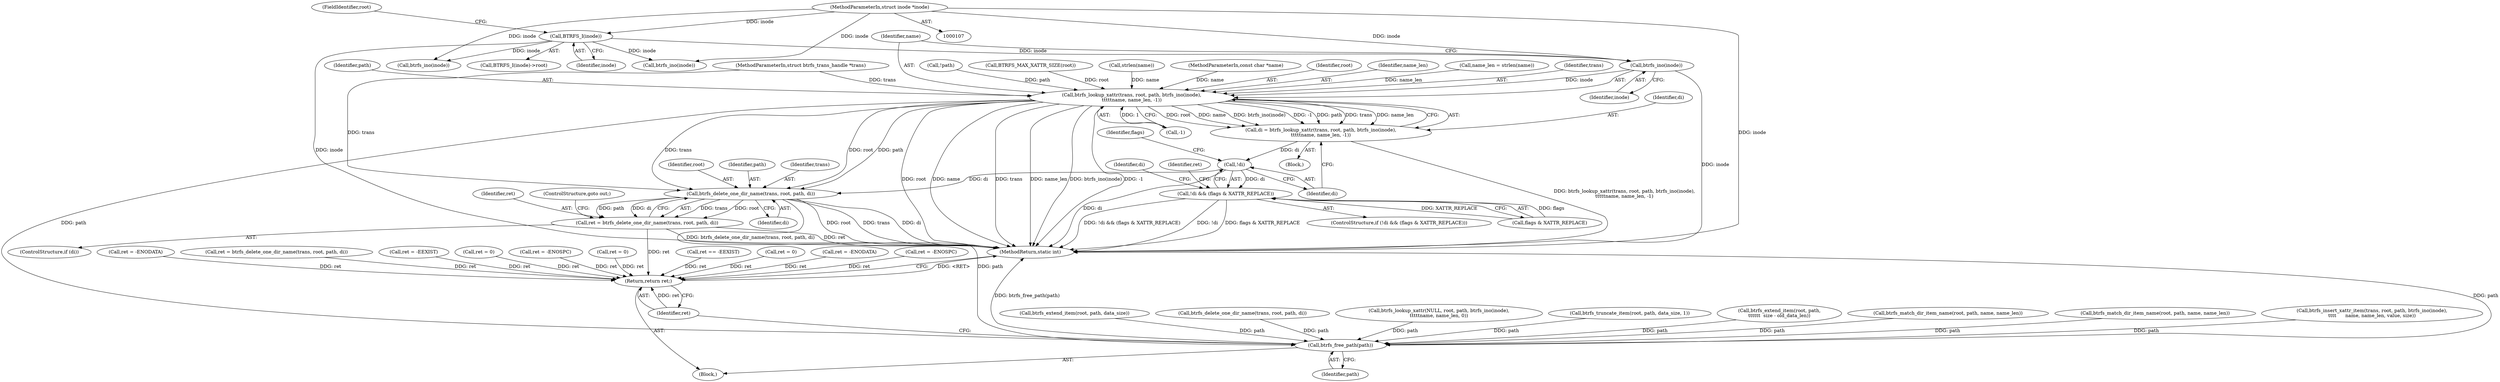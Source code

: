 digraph "0_linux_5f5bc6b1e2d5a6f827bc860ef2dc5b6f365d1339_1@pointer" {
"1000170" [label="(Call,btrfs_ino(inode))"];
"1000123" [label="(Call,BTRFS_I(inode))"];
"1000109" [label="(MethodParameterIn,struct inode *inode)"];
"1000166" [label="(Call,btrfs_lookup_xattr(trans, root, path, btrfs_ino(inode),\n\t\t\t\t\tname, name_len, -1))"];
"1000164" [label="(Call,di = btrfs_lookup_xattr(trans, root, path, btrfs_ino(inode),\n\t\t\t\t\tname, name_len, -1))"];
"1000178" [label="(Call,!di)"];
"1000177" [label="(Call,!di && (flags & XATTR_REPLACE))"];
"1000192" [label="(Call,btrfs_delete_one_dir_name(trans, root, path, di))"];
"1000190" [label="(Call,ret = btrfs_delete_one_dir_name(trans, root, path, di))"];
"1000475" [label="(Return,return ret;)"];
"1000473" [label="(Call,btrfs_free_path(path))"];
"1000192" [label="(Call,btrfs_delete_one_dir_name(trans, root, path, di))"];
"1000169" [label="(Identifier,path)"];
"1000172" [label="(Identifier,name)"];
"1000174" [label="(Call,-1)"];
"1000163" [label="(Block,)"];
"1000183" [label="(Call,ret = -ENODATA)"];
"1000414" [label="(Call,ret = btrfs_delete_one_dir_name(trans, root, path, di))"];
"1000313" [label="(Call,ret = -EEXIST)"];
"1000474" [label="(Identifier,path)"];
"1000424" [label="(Call,btrfs_extend_item(root, path, data_size))"];
"1000194" [label="(Identifier,root)"];
"1000416" [label="(Call,btrfs_delete_one_dir_name(trans, root, path, di))"];
"1000190" [label="(Call,ret = btrfs_delete_one_dir_name(trans, root, path, di))"];
"1000289" [label="(Call,ret = 0)"];
"1000277" [label="(Call,ret = -ENOSPC)"];
"1000178" [label="(Call,!di)"];
"1000211" [label="(Call,btrfs_lookup_xattr(NULL, root, path, btrfs_ino(inode),\n\t\t\t\t\tname, name_len, 0))"];
"1000193" [label="(Identifier,trans)"];
"1000108" [label="(MethodParameterIn,struct btrfs_trans_handle *trans)"];
"1000122" [label="(Call,BTRFS_I(inode)->root)"];
"1000477" [label="(MethodReturn,static int)"];
"1000150" [label="(Call,!path)"];
"1000123" [label="(Call,BTRFS_I(inode))"];
"1000197" [label="(ControlStructure,goto out;)"];
"1000407" [label="(Call,btrfs_truncate_item(root, path, data_size, 1))"];
"1000177" [label="(Call,!di && (flags & XATTR_REPLACE))"];
"1000179" [label="(Identifier,di)"];
"1000240" [label="(Call,btrfs_ino(inode))"];
"1000141" [label="(Call,BTRFS_MAX_XATTR_SIZE(root))"];
"1000181" [label="(Identifier,flags)"];
"1000130" [label="(Call,strlen(name))"];
"1000171" [label="(Identifier,inode)"];
"1000195" [label="(Identifier,path)"];
"1000188" [label="(ControlStructure,if (di))"];
"1000191" [label="(Identifier,ret)"];
"1000110" [label="(MethodParameterIn,const char *name)"];
"1000165" [label="(Identifier,di)"];
"1000476" [label="(Identifier,ret)"];
"1000168" [label="(Identifier,root)"];
"1000252" [label="(Call,ret = 0)"];
"1000125" [label="(FieldIdentifier,root)"];
"1000284" [label="(Call,ret == -EEXIST)"];
"1000189" [label="(Identifier,di)"];
"1000133" [label="(Call,ret = 0)"];
"1000396" [label="(Call,btrfs_extend_item(root, path,\n\t\t\t\t\t\t  size - old_data_len))"];
"1000114" [label="(Block,)"];
"1000263" [label="(Call,btrfs_match_dir_item_name(root, path, name, name_len))"];
"1000173" [label="(Identifier,name_len)"];
"1000224" [label="(Call,ret = -ENODATA)"];
"1000170" [label="(Call,btrfs_ino(inode))"];
"1000166" [label="(Call,btrfs_lookup_xattr(trans, root, path, btrfs_ino(inode),\n\t\t\t\t\tname, name_len, -1))"];
"1000124" [label="(Identifier,inode)"];
"1000475" [label="(Return,return ret;)"];
"1000164" [label="(Call,di = btrfs_lookup_xattr(trans, root, path, btrfs_ino(inode),\n\t\t\t\t\tname, name_len, -1))"];
"1000176" [label="(ControlStructure,if (!di && (flags & XATTR_REPLACE)))"];
"1000376" [label="(Call,ret = -ENOSPC)"];
"1000180" [label="(Call,flags & XATTR_REPLACE)"];
"1000294" [label="(Call,btrfs_match_dir_item_name(root, path, name, name_len))"];
"1000473" [label="(Call,btrfs_free_path(path))"];
"1000109" [label="(MethodParameterIn,struct inode *inode)"];
"1000196" [label="(Identifier,di)"];
"1000236" [label="(Call,btrfs_insert_xattr_item(trans, root, path, btrfs_ino(inode),\n\t\t\t\t      name, name_len, value, size))"];
"1000128" [label="(Call,name_len = strlen(name))"];
"1000215" [label="(Call,btrfs_ino(inode))"];
"1000167" [label="(Identifier,trans)"];
"1000184" [label="(Identifier,ret)"];
"1000170" -> "1000166"  [label="AST: "];
"1000170" -> "1000171"  [label="CFG: "];
"1000171" -> "1000170"  [label="AST: "];
"1000172" -> "1000170"  [label="CFG: "];
"1000170" -> "1000477"  [label="DDG: inode"];
"1000170" -> "1000166"  [label="DDG: inode"];
"1000123" -> "1000170"  [label="DDG: inode"];
"1000109" -> "1000170"  [label="DDG: inode"];
"1000123" -> "1000122"  [label="AST: "];
"1000123" -> "1000124"  [label="CFG: "];
"1000124" -> "1000123"  [label="AST: "];
"1000125" -> "1000123"  [label="CFG: "];
"1000123" -> "1000477"  [label="DDG: inode"];
"1000109" -> "1000123"  [label="DDG: inode"];
"1000123" -> "1000215"  [label="DDG: inode"];
"1000123" -> "1000240"  [label="DDG: inode"];
"1000109" -> "1000107"  [label="AST: "];
"1000109" -> "1000477"  [label="DDG: inode"];
"1000109" -> "1000215"  [label="DDG: inode"];
"1000109" -> "1000240"  [label="DDG: inode"];
"1000166" -> "1000164"  [label="AST: "];
"1000166" -> "1000174"  [label="CFG: "];
"1000167" -> "1000166"  [label="AST: "];
"1000168" -> "1000166"  [label="AST: "];
"1000169" -> "1000166"  [label="AST: "];
"1000172" -> "1000166"  [label="AST: "];
"1000173" -> "1000166"  [label="AST: "];
"1000174" -> "1000166"  [label="AST: "];
"1000164" -> "1000166"  [label="CFG: "];
"1000166" -> "1000477"  [label="DDG: root"];
"1000166" -> "1000477"  [label="DDG: name"];
"1000166" -> "1000477"  [label="DDG: trans"];
"1000166" -> "1000477"  [label="DDG: name_len"];
"1000166" -> "1000477"  [label="DDG: btrfs_ino(inode)"];
"1000166" -> "1000477"  [label="DDG: -1"];
"1000166" -> "1000164"  [label="DDG: root"];
"1000166" -> "1000164"  [label="DDG: name"];
"1000166" -> "1000164"  [label="DDG: btrfs_ino(inode)"];
"1000166" -> "1000164"  [label="DDG: -1"];
"1000166" -> "1000164"  [label="DDG: path"];
"1000166" -> "1000164"  [label="DDG: trans"];
"1000166" -> "1000164"  [label="DDG: name_len"];
"1000108" -> "1000166"  [label="DDG: trans"];
"1000141" -> "1000166"  [label="DDG: root"];
"1000150" -> "1000166"  [label="DDG: path"];
"1000130" -> "1000166"  [label="DDG: name"];
"1000110" -> "1000166"  [label="DDG: name"];
"1000128" -> "1000166"  [label="DDG: name_len"];
"1000174" -> "1000166"  [label="DDG: 1"];
"1000166" -> "1000192"  [label="DDG: trans"];
"1000166" -> "1000192"  [label="DDG: root"];
"1000166" -> "1000192"  [label="DDG: path"];
"1000166" -> "1000473"  [label="DDG: path"];
"1000164" -> "1000163"  [label="AST: "];
"1000165" -> "1000164"  [label="AST: "];
"1000179" -> "1000164"  [label="CFG: "];
"1000164" -> "1000477"  [label="DDG: btrfs_lookup_xattr(trans, root, path, btrfs_ino(inode),\n\t\t\t\t\tname, name_len, -1)"];
"1000164" -> "1000178"  [label="DDG: di"];
"1000178" -> "1000177"  [label="AST: "];
"1000178" -> "1000179"  [label="CFG: "];
"1000179" -> "1000178"  [label="AST: "];
"1000181" -> "1000178"  [label="CFG: "];
"1000177" -> "1000178"  [label="CFG: "];
"1000178" -> "1000477"  [label="DDG: di"];
"1000178" -> "1000177"  [label="DDG: di"];
"1000178" -> "1000192"  [label="DDG: di"];
"1000177" -> "1000176"  [label="AST: "];
"1000177" -> "1000180"  [label="CFG: "];
"1000180" -> "1000177"  [label="AST: "];
"1000184" -> "1000177"  [label="CFG: "];
"1000189" -> "1000177"  [label="CFG: "];
"1000177" -> "1000477"  [label="DDG: !di"];
"1000177" -> "1000477"  [label="DDG: flags & XATTR_REPLACE"];
"1000177" -> "1000477"  [label="DDG: !di && (flags & XATTR_REPLACE)"];
"1000180" -> "1000177"  [label="DDG: flags"];
"1000180" -> "1000177"  [label="DDG: XATTR_REPLACE"];
"1000192" -> "1000190"  [label="AST: "];
"1000192" -> "1000196"  [label="CFG: "];
"1000193" -> "1000192"  [label="AST: "];
"1000194" -> "1000192"  [label="AST: "];
"1000195" -> "1000192"  [label="AST: "];
"1000196" -> "1000192"  [label="AST: "];
"1000190" -> "1000192"  [label="CFG: "];
"1000192" -> "1000477"  [label="DDG: root"];
"1000192" -> "1000477"  [label="DDG: trans"];
"1000192" -> "1000477"  [label="DDG: di"];
"1000192" -> "1000190"  [label="DDG: trans"];
"1000192" -> "1000190"  [label="DDG: root"];
"1000192" -> "1000190"  [label="DDG: path"];
"1000192" -> "1000190"  [label="DDG: di"];
"1000108" -> "1000192"  [label="DDG: trans"];
"1000192" -> "1000473"  [label="DDG: path"];
"1000190" -> "1000188"  [label="AST: "];
"1000191" -> "1000190"  [label="AST: "];
"1000197" -> "1000190"  [label="CFG: "];
"1000190" -> "1000477"  [label="DDG: ret"];
"1000190" -> "1000477"  [label="DDG: btrfs_delete_one_dir_name(trans, root, path, di)"];
"1000190" -> "1000475"  [label="DDG: ret"];
"1000475" -> "1000114"  [label="AST: "];
"1000475" -> "1000476"  [label="CFG: "];
"1000476" -> "1000475"  [label="AST: "];
"1000477" -> "1000475"  [label="CFG: "];
"1000475" -> "1000477"  [label="DDG: <RET>"];
"1000476" -> "1000475"  [label="DDG: ret"];
"1000224" -> "1000475"  [label="DDG: ret"];
"1000376" -> "1000475"  [label="DDG: ret"];
"1000284" -> "1000475"  [label="DDG: ret"];
"1000183" -> "1000475"  [label="DDG: ret"];
"1000133" -> "1000475"  [label="DDG: ret"];
"1000277" -> "1000475"  [label="DDG: ret"];
"1000414" -> "1000475"  [label="DDG: ret"];
"1000313" -> "1000475"  [label="DDG: ret"];
"1000252" -> "1000475"  [label="DDG: ret"];
"1000289" -> "1000475"  [label="DDG: ret"];
"1000473" -> "1000114"  [label="AST: "];
"1000473" -> "1000474"  [label="CFG: "];
"1000474" -> "1000473"  [label="AST: "];
"1000476" -> "1000473"  [label="CFG: "];
"1000473" -> "1000477"  [label="DDG: path"];
"1000473" -> "1000477"  [label="DDG: btrfs_free_path(path)"];
"1000211" -> "1000473"  [label="DDG: path"];
"1000424" -> "1000473"  [label="DDG: path"];
"1000416" -> "1000473"  [label="DDG: path"];
"1000236" -> "1000473"  [label="DDG: path"];
"1000396" -> "1000473"  [label="DDG: path"];
"1000294" -> "1000473"  [label="DDG: path"];
"1000407" -> "1000473"  [label="DDG: path"];
"1000263" -> "1000473"  [label="DDG: path"];
}
